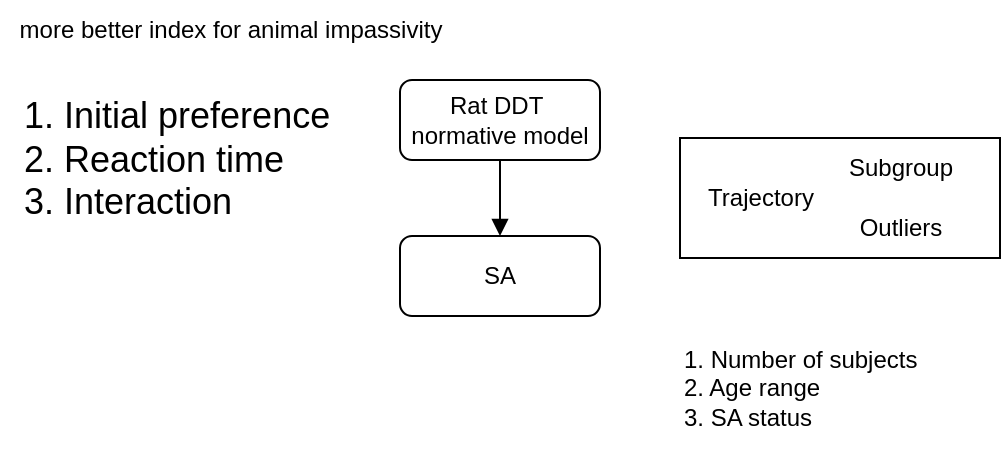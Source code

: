 <mxfile version="26.0.16">
  <diagram name="Page-1" id="DYw3icbClSaxP4PzQXzK">
    <mxGraphModel dx="938" dy="880" grid="1" gridSize="10" guides="1" tooltips="1" connect="1" arrows="1" fold="1" page="1" pageScale="1" pageWidth="709" pageHeight="236" math="0" shadow="0">
      <root>
        <mxCell id="0" />
        <mxCell id="1" parent="0" />
        <mxCell id="gdm9CZV6I5VWxYnbLnco-8" value="" style="rounded=0;whiteSpace=wrap;html=1;" vertex="1" parent="1">
          <mxGeometry x="340" y="69" width="160" height="60" as="geometry" />
        </mxCell>
        <mxCell id="gdm9CZV6I5VWxYnbLnco-3" style="edgeStyle=orthogonalEdgeStyle;rounded=0;orthogonalLoop=1;jettySize=auto;html=1;endArrow=block;endFill=1;" edge="1" parent="1" source="gdm9CZV6I5VWxYnbLnco-1" target="gdm9CZV6I5VWxYnbLnco-2">
          <mxGeometry relative="1" as="geometry" />
        </mxCell>
        <mxCell id="gdm9CZV6I5VWxYnbLnco-1" value="Rat DDT&amp;nbsp;&lt;div&gt;normative model&lt;/div&gt;" style="rounded=1;whiteSpace=wrap;html=1;" vertex="1" parent="1">
          <mxGeometry x="200" y="40" width="100" height="40" as="geometry" />
        </mxCell>
        <mxCell id="gdm9CZV6I5VWxYnbLnco-2" value="SA" style="rounded=1;whiteSpace=wrap;html=1;" vertex="1" parent="1">
          <mxGeometry x="200" y="118" width="100" height="40" as="geometry" />
        </mxCell>
        <mxCell id="gdm9CZV6I5VWxYnbLnco-5" value="Trajectory" style="text;html=1;align=center;verticalAlign=middle;resizable=0;points=[];autosize=1;strokeColor=none;fillColor=none;" vertex="1" parent="1">
          <mxGeometry x="340" y="84" width="80" height="30" as="geometry" />
        </mxCell>
        <mxCell id="gdm9CZV6I5VWxYnbLnco-6" value="Subgroup" style="text;html=1;align=center;verticalAlign=middle;resizable=0;points=[];autosize=1;strokeColor=none;fillColor=none;" vertex="1" parent="1">
          <mxGeometry x="410" y="69" width="80" height="30" as="geometry" />
        </mxCell>
        <mxCell id="gdm9CZV6I5VWxYnbLnco-7" value="Outliers" style="text;html=1;align=center;verticalAlign=middle;resizable=0;points=[];autosize=1;strokeColor=none;fillColor=none;" vertex="1" parent="1">
          <mxGeometry x="420" y="99" width="60" height="30" as="geometry" />
        </mxCell>
        <mxCell id="gdm9CZV6I5VWxYnbLnco-9" value="more better index for animal impassivity" style="text;html=1;align=center;verticalAlign=middle;resizable=0;points=[];autosize=1;strokeColor=none;fillColor=none;" vertex="1" parent="1">
          <mxGeometry width="230" height="30" as="geometry" />
        </mxCell>
        <mxCell id="gdm9CZV6I5VWxYnbLnco-14" value="&lt;div&gt;&lt;span style=&quot;font-size: 18px;&quot;&gt;1. Initial preference&lt;/span&gt;&lt;/div&gt;&lt;div&gt;&lt;span style=&quot;font-size: 18px;&quot;&gt;2. Reaction time&lt;/span&gt;&lt;/div&gt;&lt;div&gt;&lt;span style=&quot;font-size: 18px;&quot;&gt;3. Interaction&lt;/span&gt;&lt;/div&gt;" style="text;html=1;align=left;verticalAlign=middle;resizable=0;points=[];autosize=1;strokeColor=none;fillColor=none;" vertex="1" parent="1">
          <mxGeometry x="10" y="40" width="180" height="80" as="geometry" />
        </mxCell>
        <mxCell id="gdm9CZV6I5VWxYnbLnco-16" value="1. Number of subjects&#xa;2. Age range&#xa;3. SA status" style="text;whiteSpace=wrap;" vertex="1" parent="1">
          <mxGeometry x="340" y="166" width="150" height="70" as="geometry" />
        </mxCell>
      </root>
    </mxGraphModel>
  </diagram>
</mxfile>
